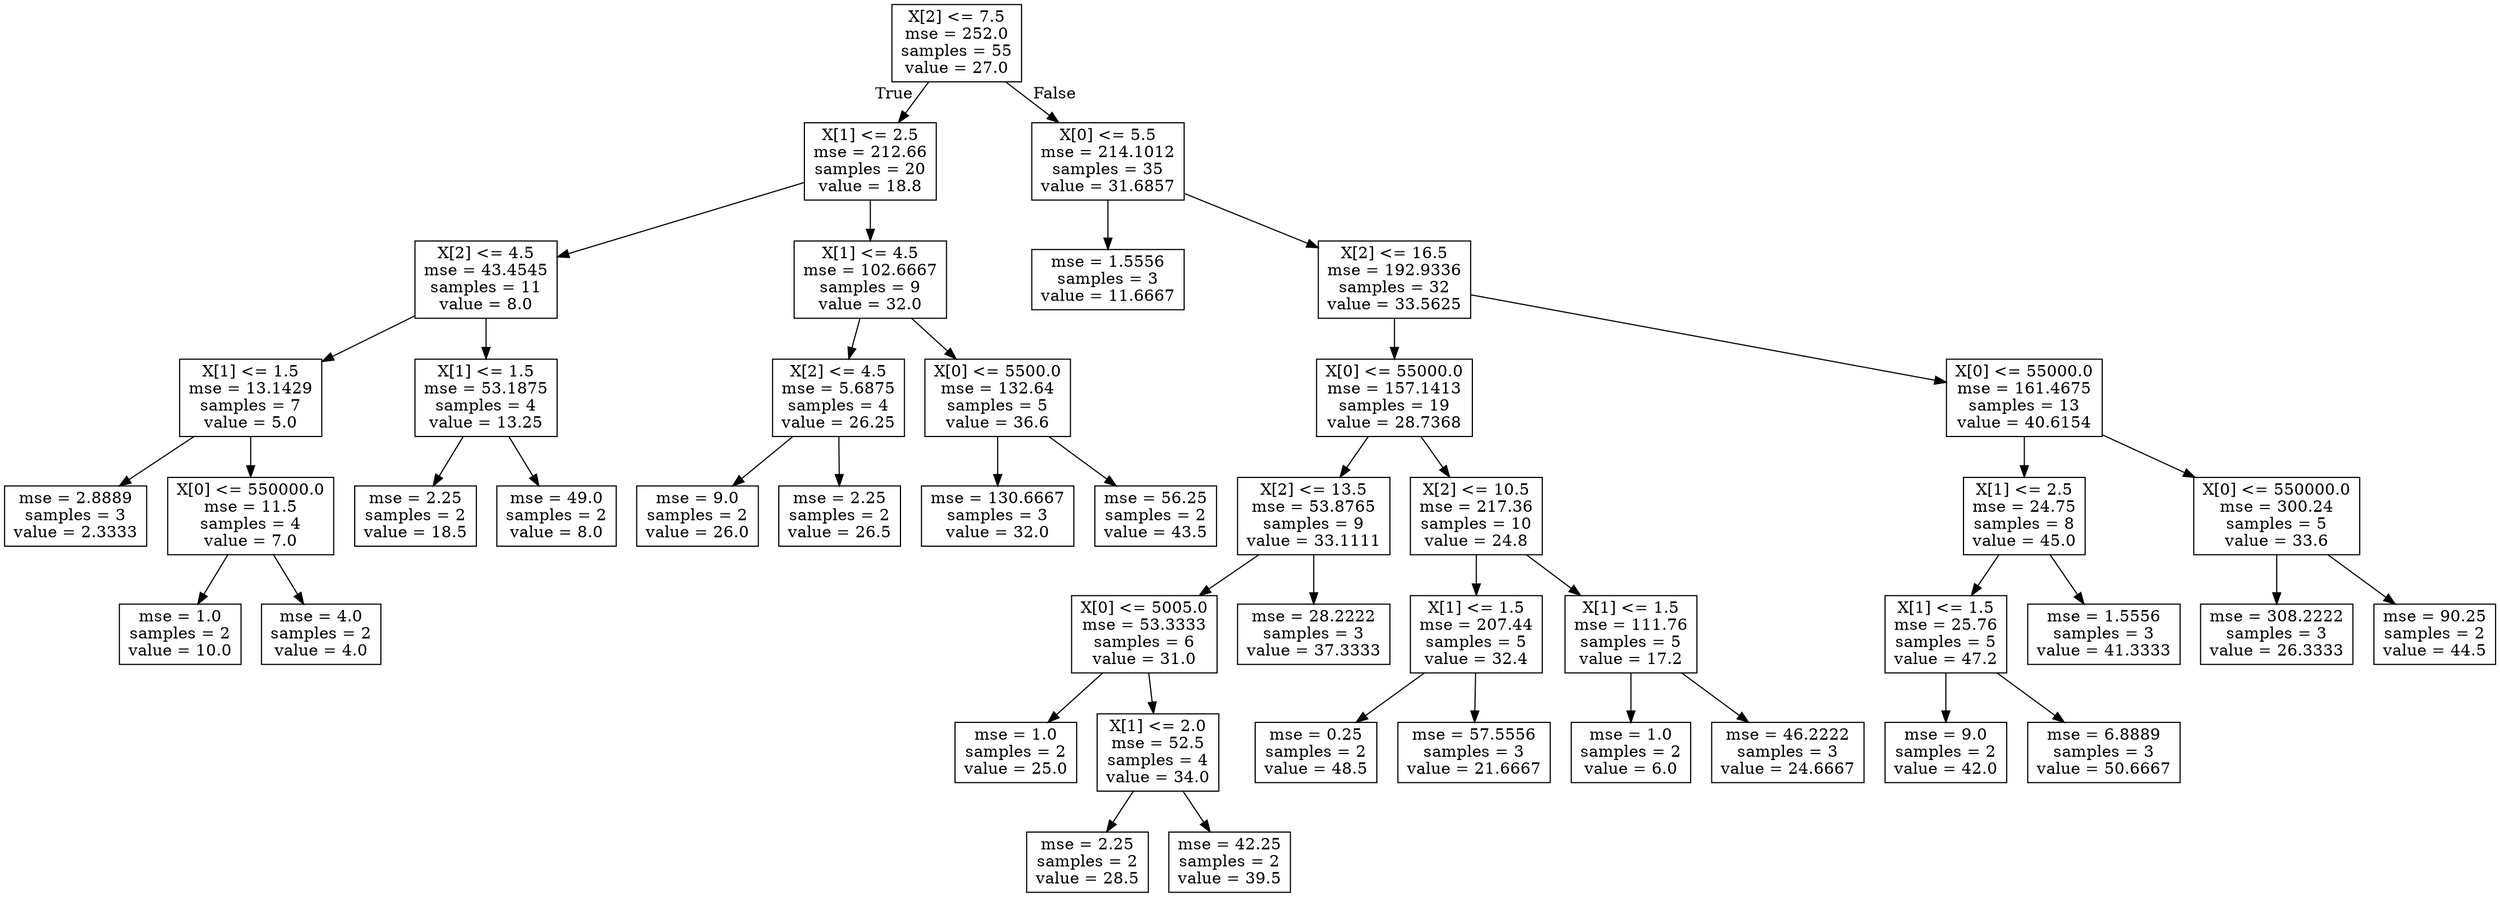 digraph Tree {
node [shape=box] ;
0 [label="X[2] <= 7.5\nmse = 252.0\nsamples = 55\nvalue = 27.0"] ;
1 [label="X[1] <= 2.5\nmse = 212.66\nsamples = 20\nvalue = 18.8"] ;
0 -> 1 [labeldistance=2.5, labelangle=45, headlabel="True"] ;
2 [label="X[2] <= 4.5\nmse = 43.4545\nsamples = 11\nvalue = 8.0"] ;
1 -> 2 ;
3 [label="X[1] <= 1.5\nmse = 13.1429\nsamples = 7\nvalue = 5.0"] ;
2 -> 3 ;
4 [label="mse = 2.8889\nsamples = 3\nvalue = 2.3333"] ;
3 -> 4 ;
5 [label="X[0] <= 550000.0\nmse = 11.5\nsamples = 4\nvalue = 7.0"] ;
3 -> 5 ;
6 [label="mse = 1.0\nsamples = 2\nvalue = 10.0"] ;
5 -> 6 ;
7 [label="mse = 4.0\nsamples = 2\nvalue = 4.0"] ;
5 -> 7 ;
8 [label="X[1] <= 1.5\nmse = 53.1875\nsamples = 4\nvalue = 13.25"] ;
2 -> 8 ;
9 [label="mse = 2.25\nsamples = 2\nvalue = 18.5"] ;
8 -> 9 ;
10 [label="mse = 49.0\nsamples = 2\nvalue = 8.0"] ;
8 -> 10 ;
11 [label="X[1] <= 4.5\nmse = 102.6667\nsamples = 9\nvalue = 32.0"] ;
1 -> 11 ;
12 [label="X[2] <= 4.5\nmse = 5.6875\nsamples = 4\nvalue = 26.25"] ;
11 -> 12 ;
13 [label="mse = 9.0\nsamples = 2\nvalue = 26.0"] ;
12 -> 13 ;
14 [label="mse = 2.25\nsamples = 2\nvalue = 26.5"] ;
12 -> 14 ;
15 [label="X[0] <= 5500.0\nmse = 132.64\nsamples = 5\nvalue = 36.6"] ;
11 -> 15 ;
16 [label="mse = 130.6667\nsamples = 3\nvalue = 32.0"] ;
15 -> 16 ;
17 [label="mse = 56.25\nsamples = 2\nvalue = 43.5"] ;
15 -> 17 ;
18 [label="X[0] <= 5.5\nmse = 214.1012\nsamples = 35\nvalue = 31.6857"] ;
0 -> 18 [labeldistance=2.5, labelangle=-45, headlabel="False"] ;
19 [label="mse = 1.5556\nsamples = 3\nvalue = 11.6667"] ;
18 -> 19 ;
20 [label="X[2] <= 16.5\nmse = 192.9336\nsamples = 32\nvalue = 33.5625"] ;
18 -> 20 ;
21 [label="X[0] <= 55000.0\nmse = 157.1413\nsamples = 19\nvalue = 28.7368"] ;
20 -> 21 ;
22 [label="X[2] <= 13.5\nmse = 53.8765\nsamples = 9\nvalue = 33.1111"] ;
21 -> 22 ;
23 [label="X[0] <= 5005.0\nmse = 53.3333\nsamples = 6\nvalue = 31.0"] ;
22 -> 23 ;
24 [label="mse = 1.0\nsamples = 2\nvalue = 25.0"] ;
23 -> 24 ;
25 [label="X[1] <= 2.0\nmse = 52.5\nsamples = 4\nvalue = 34.0"] ;
23 -> 25 ;
26 [label="mse = 2.25\nsamples = 2\nvalue = 28.5"] ;
25 -> 26 ;
27 [label="mse = 42.25\nsamples = 2\nvalue = 39.5"] ;
25 -> 27 ;
28 [label="mse = 28.2222\nsamples = 3\nvalue = 37.3333"] ;
22 -> 28 ;
29 [label="X[2] <= 10.5\nmse = 217.36\nsamples = 10\nvalue = 24.8"] ;
21 -> 29 ;
30 [label="X[1] <= 1.5\nmse = 207.44\nsamples = 5\nvalue = 32.4"] ;
29 -> 30 ;
31 [label="mse = 0.25\nsamples = 2\nvalue = 48.5"] ;
30 -> 31 ;
32 [label="mse = 57.5556\nsamples = 3\nvalue = 21.6667"] ;
30 -> 32 ;
33 [label="X[1] <= 1.5\nmse = 111.76\nsamples = 5\nvalue = 17.2"] ;
29 -> 33 ;
34 [label="mse = 1.0\nsamples = 2\nvalue = 6.0"] ;
33 -> 34 ;
35 [label="mse = 46.2222\nsamples = 3\nvalue = 24.6667"] ;
33 -> 35 ;
36 [label="X[0] <= 55000.0\nmse = 161.4675\nsamples = 13\nvalue = 40.6154"] ;
20 -> 36 ;
37 [label="X[1] <= 2.5\nmse = 24.75\nsamples = 8\nvalue = 45.0"] ;
36 -> 37 ;
38 [label="X[1] <= 1.5\nmse = 25.76\nsamples = 5\nvalue = 47.2"] ;
37 -> 38 ;
39 [label="mse = 9.0\nsamples = 2\nvalue = 42.0"] ;
38 -> 39 ;
40 [label="mse = 6.8889\nsamples = 3\nvalue = 50.6667"] ;
38 -> 40 ;
41 [label="mse = 1.5556\nsamples = 3\nvalue = 41.3333"] ;
37 -> 41 ;
42 [label="X[0] <= 550000.0\nmse = 300.24\nsamples = 5\nvalue = 33.6"] ;
36 -> 42 ;
43 [label="mse = 308.2222\nsamples = 3\nvalue = 26.3333"] ;
42 -> 43 ;
44 [label="mse = 90.25\nsamples = 2\nvalue = 44.5"] ;
42 -> 44 ;
}